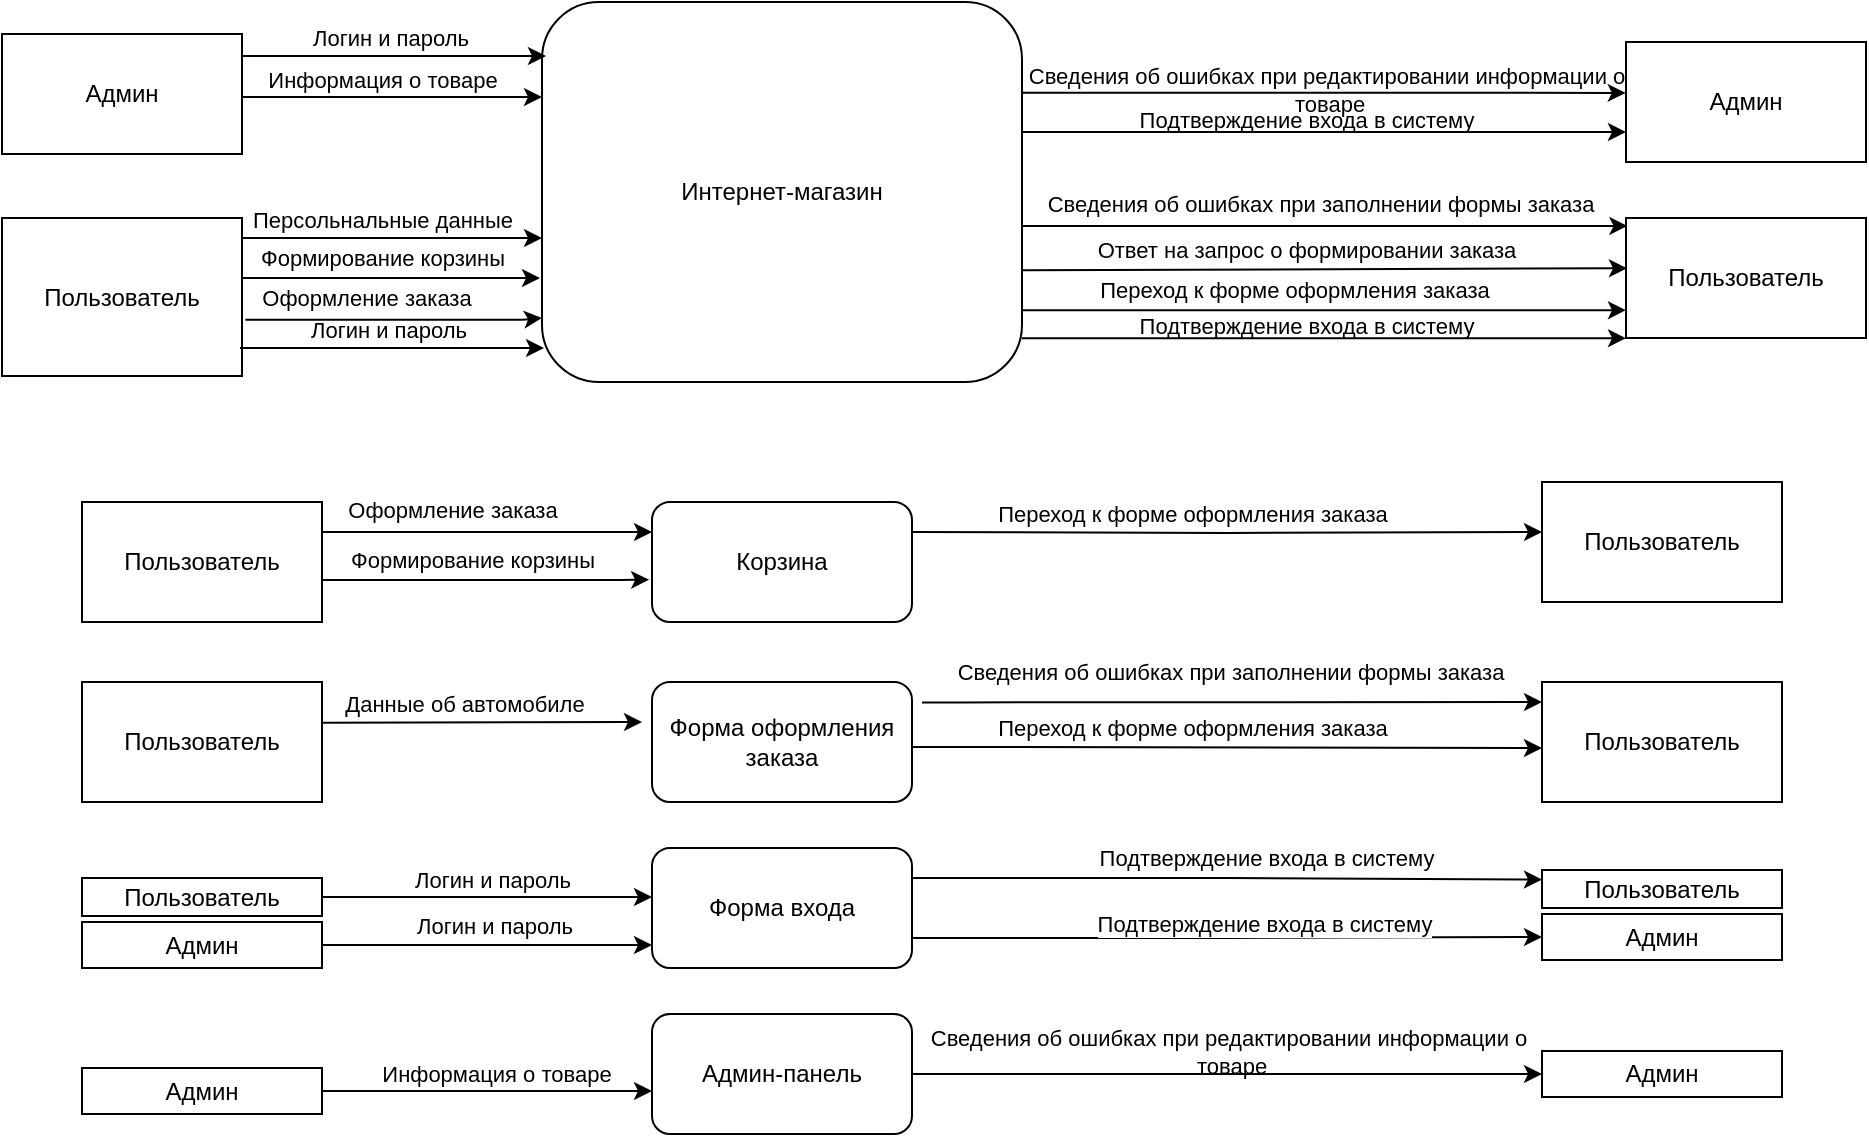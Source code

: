 <mxfile version="20.7.4" type="device"><diagram id="ltu-OR6WZxgjtwTo5j4a" name="Страница 1"><mxGraphModel dx="1020" dy="496" grid="0" gridSize="10" guides="1" tooltips="1" connect="1" arrows="1" fold="1" page="0" pageScale="1" pageWidth="900" pageHeight="1600" math="0" shadow="0"><root><mxCell id="0"/><mxCell id="1" parent="0"/><mxCell id="dcNZrTth9Fc_HtsPQmCu-11" style="edgeStyle=orthogonalEdgeStyle;rounded=0;orthogonalLoop=1;jettySize=auto;html=1;" parent="1" target="dcNZrTth9Fc_HtsPQmCu-3" edge="1"><mxGeometry relative="1" as="geometry"><Array as="points"><mxPoint x="779" y="314"/><mxPoint x="779" y="314"/></Array><mxPoint x="550" y="314.08" as="sourcePoint"/></mxGeometry></mxCell><mxCell id="dcNZrTth9Fc_HtsPQmCu-16" value="Переход к форме оформления заказа" style="edgeLabel;html=1;align=center;verticalAlign=middle;resizable=0;points=[];" parent="dcNZrTth9Fc_HtsPQmCu-11" vertex="1" connectable="0"><mxGeometry x="-0.341" y="-3" relative="1" as="geometry"><mxPoint x="36" y="-13" as="offset"/></mxGeometry></mxCell><mxCell id="dcNZrTth9Fc_HtsPQmCu-12" style="edgeStyle=orthogonalEdgeStyle;rounded=0;orthogonalLoop=1;jettySize=auto;html=1;entryX=0.006;entryY=0.066;entryDx=0;entryDy=0;entryPerimeter=0;" parent="1" target="dcNZrTth9Fc_HtsPQmCu-3" edge="1"><mxGeometry relative="1" as="geometry"><Array as="points"><mxPoint x="550" y="272"/></Array><mxPoint x="550" y="269.08" as="sourcePoint"/></mxGeometry></mxCell><mxCell id="dcNZrTth9Fc_HtsPQmCu-14" value="Сведения об ошибках при заполнении формы заказа" style="edgeLabel;html=1;align=center;verticalAlign=middle;resizable=0;points=[];" parent="dcNZrTth9Fc_HtsPQmCu-12" vertex="1" connectable="0"><mxGeometry x="-0.132" y="1" relative="1" as="geometry"><mxPoint x="19" y="-10" as="offset"/></mxGeometry></mxCell><mxCell id="dcNZrTth9Fc_HtsPQmCu-13" style="edgeStyle=orthogonalEdgeStyle;rounded=0;orthogonalLoop=1;jettySize=auto;html=1;entryX=0.004;entryY=0.419;entryDx=0;entryDy=0;entryPerimeter=0;" parent="1" target="dcNZrTth9Fc_HtsPQmCu-3" edge="1"><mxGeometry relative="1" as="geometry"><Array as="points"><mxPoint x="550" y="293"/></Array><mxPoint x="550" y="294.08" as="sourcePoint"/></mxGeometry></mxCell><mxCell id="dcNZrTth9Fc_HtsPQmCu-15" value="Ответ на запрос о формировании заказа" style="edgeLabel;html=1;align=center;verticalAlign=middle;resizable=0;points=[];" parent="dcNZrTth9Fc_HtsPQmCu-13" vertex="1" connectable="0"><mxGeometry x="-0.061" relative="1" as="geometry"><mxPoint y="-10" as="offset"/></mxGeometry></mxCell><mxCell id="1BnQOXNKg-zvrmYXbWw7-11" style="edgeStyle=orthogonalEdgeStyle;rounded=0;orthogonalLoop=1;jettySize=auto;html=1;exitX=1;exitY=0.25;exitDx=0;exitDy=0;entryX=-0.001;entryY=0.424;entryDx=0;entryDy=0;labelBackgroundColor=none;entryPerimeter=0;" parent="1" source="dcNZrTth9Fc_HtsPQmCu-1" target="1BnQOXNKg-zvrmYXbWw7-10" edge="1"><mxGeometry relative="1" as="geometry"><Array as="points"><mxPoint x="550" y="205"/></Array></mxGeometry></mxCell><mxCell id="1BnQOXNKg-zvrmYXbWw7-12" value="Сведения об ошибках при редактировании информации о&lt;br&gt;&amp;nbsp;товаре" style="edgeLabel;html=1;align=center;verticalAlign=middle;resizable=0;points=[];labelBackgroundColor=none;" parent="1BnQOXNKg-zvrmYXbWw7-11" vertex="1" connectable="0"><mxGeometry x="0.211" y="2" relative="1" as="geometry"><mxPoint x="-30" as="offset"/></mxGeometry></mxCell><mxCell id="1BnQOXNKg-zvrmYXbWw7-13" style="edgeStyle=orthogonalEdgeStyle;rounded=0;orthogonalLoop=1;jettySize=auto;html=1;entryX=0;entryY=0.75;entryDx=0;entryDy=0;labelBackgroundColor=none;" parent="1" source="dcNZrTth9Fc_HtsPQmCu-1" target="1BnQOXNKg-zvrmYXbWw7-10" edge="1"><mxGeometry relative="1" as="geometry"><Array as="points"><mxPoint x="627" y="225"/><mxPoint x="627" y="225"/></Array></mxGeometry></mxCell><mxCell id="1BnQOXNKg-zvrmYXbWw7-14" value="Подтверждение входа в систему" style="edgeLabel;html=1;align=center;verticalAlign=middle;resizable=0;points=[];labelBackgroundColor=none;" parent="1BnQOXNKg-zvrmYXbWw7-13" vertex="1" connectable="0"><mxGeometry x="-0.331" relative="1" as="geometry"><mxPoint x="41" y="-6" as="offset"/></mxGeometry></mxCell><mxCell id="dcNZrTth9Fc_HtsPQmCu-1" value="Интернет-магазин" style="rounded=1;whiteSpace=wrap;html=1;" parent="1" vertex="1"><mxGeometry x="310" y="160" width="240" height="190" as="geometry"/></mxCell><mxCell id="dcNZrTth9Fc_HtsPQmCu-7" style="edgeStyle=orthogonalEdgeStyle;rounded=0;orthogonalLoop=1;jettySize=auto;html=1;entryX=0;entryY=0.579;entryDx=0;entryDy=0;entryPerimeter=0;" parent="1" edge="1"><mxGeometry relative="1" as="geometry"><mxPoint x="161.68" y="318.87" as="sourcePoint"/><mxPoint x="310" y="318.01" as="targetPoint"/><Array as="points"><mxPoint x="300" y="319"/></Array></mxGeometry></mxCell><mxCell id="dcNZrTth9Fc_HtsPQmCu-10" value="Оформление заказа" style="edgeLabel;html=1;align=center;verticalAlign=middle;resizable=0;points=[];" parent="dcNZrTth9Fc_HtsPQmCu-7" vertex="1" connectable="0"><mxGeometry x="-0.191" y="-2" relative="1" as="geometry"><mxPoint y="-13" as="offset"/></mxGeometry></mxCell><mxCell id="dcNZrTth9Fc_HtsPQmCu-8" style="edgeStyle=orthogonalEdgeStyle;rounded=0;orthogonalLoop=1;jettySize=auto;html=1;" parent="1" source="dcNZrTth9Fc_HtsPQmCu-2" edge="1"><mxGeometry relative="1" as="geometry"><mxPoint x="309" y="298" as="targetPoint"/><Array as="points"><mxPoint x="309" y="298"/></Array></mxGeometry></mxCell><mxCell id="dcNZrTth9Fc_HtsPQmCu-9" value="Формирование корзины" style="edgeLabel;html=1;align=center;verticalAlign=middle;resizable=0;points=[];" parent="dcNZrTth9Fc_HtsPQmCu-8" vertex="1" connectable="0"><mxGeometry x="-0.25" y="-1" relative="1" as="geometry"><mxPoint x="14" y="-11" as="offset"/></mxGeometry></mxCell><mxCell id="dcNZrTth9Fc_HtsPQmCu-2" value="Пользователь" style="rounded=0;whiteSpace=wrap;html=1;" parent="1" vertex="1"><mxGeometry x="40" y="268" width="120" height="79" as="geometry"/></mxCell><mxCell id="dcNZrTth9Fc_HtsPQmCu-3" value="Пользователь" style="rounded=0;whiteSpace=wrap;html=1;" parent="1" vertex="1"><mxGeometry x="852" y="268" width="120" height="60" as="geometry"/></mxCell><mxCell id="dcNZrTth9Fc_HtsPQmCu-5" value="" style="endArrow=classic;html=1;rounded=0;exitX=1.017;exitY=0.373;exitDx=0;exitDy=0;exitPerimeter=0;" parent="1" edge="1"><mxGeometry width="50" height="50" relative="1" as="geometry"><mxPoint x="200.0" y="520.38" as="sourcePoint"/><mxPoint x="360" y="520" as="targetPoint"/></mxGeometry></mxCell><mxCell id="dcNZrTth9Fc_HtsPQmCu-6" value="Данные об автомобиле" style="edgeLabel;html=1;align=center;verticalAlign=middle;resizable=0;points=[];" parent="dcNZrTth9Fc_HtsPQmCu-5" vertex="1" connectable="0"><mxGeometry x="0.426" y="-1" relative="1" as="geometry"><mxPoint x="-43" y="-10" as="offset"/></mxGeometry></mxCell><mxCell id="dcNZrTth9Fc_HtsPQmCu-17" value="Корзина" style="rounded=1;whiteSpace=wrap;html=1;" parent="1" vertex="1"><mxGeometry x="365" y="410" width="130" height="60" as="geometry"/></mxCell><mxCell id="dcNZrTth9Fc_HtsPQmCu-18" value="Форма оформления заказа" style="rounded=1;whiteSpace=wrap;html=1;" parent="1" vertex="1"><mxGeometry x="365" y="500" width="130" height="60" as="geometry"/></mxCell><mxCell id="dcNZrTth9Fc_HtsPQmCu-19" value="Пользователь" style="rounded=0;whiteSpace=wrap;html=1;" parent="1" vertex="1"><mxGeometry x="80" y="410" width="120" height="60" as="geometry"/></mxCell><mxCell id="dcNZrTth9Fc_HtsPQmCu-20" value="Пользователь" style="rounded=0;whiteSpace=wrap;html=1;" parent="1" vertex="1"><mxGeometry x="80" y="500" width="120" height="60" as="geometry"/></mxCell><mxCell id="dcNZrTth9Fc_HtsPQmCu-21" value="Пользователь" style="rounded=0;whiteSpace=wrap;html=1;" parent="1" vertex="1"><mxGeometry x="810" y="400" width="120" height="60" as="geometry"/></mxCell><mxCell id="dcNZrTth9Fc_HtsPQmCu-22" value="Пользователь" style="rounded=0;whiteSpace=wrap;html=1;" parent="1" vertex="1"><mxGeometry x="810" y="500" width="120" height="60" as="geometry"/></mxCell><mxCell id="dcNZrTth9Fc_HtsPQmCu-23" value="" style="endArrow=classic;html=1;rounded=0;" parent="1" edge="1"><mxGeometry width="50" height="50" relative="1" as="geometry"><mxPoint x="160" y="278" as="sourcePoint"/><mxPoint x="310" y="278" as="targetPoint"/></mxGeometry></mxCell><mxCell id="dcNZrTth9Fc_HtsPQmCu-24" value="Персольнальные данные" style="edgeLabel;html=1;align=center;verticalAlign=middle;resizable=0;points=[];" parent="dcNZrTth9Fc_HtsPQmCu-23" vertex="1" connectable="0"><mxGeometry x="0.426" y="-1" relative="1" as="geometry"><mxPoint x="-37" y="-10" as="offset"/></mxGeometry></mxCell><mxCell id="dcNZrTth9Fc_HtsPQmCu-25" style="edgeStyle=orthogonalEdgeStyle;rounded=0;orthogonalLoop=1;jettySize=auto;html=1;entryX=-0.011;entryY=0.647;entryDx=0;entryDy=0;entryPerimeter=0;" parent="1" target="dcNZrTth9Fc_HtsPQmCu-17" edge="1"><mxGeometry relative="1" as="geometry"><mxPoint x="200" y="450" as="sourcePoint"/><mxPoint x="349" y="450" as="targetPoint"/><Array as="points"><mxPoint x="200" y="449"/><mxPoint x="349" y="449"/></Array></mxGeometry></mxCell><mxCell id="dcNZrTth9Fc_HtsPQmCu-26" value="Формирование корзины" style="edgeLabel;html=1;align=center;verticalAlign=middle;resizable=0;points=[];" parent="dcNZrTth9Fc_HtsPQmCu-25" vertex="1" connectable="0"><mxGeometry x="-0.25" y="-1" relative="1" as="geometry"><mxPoint x="14" y="-11" as="offset"/></mxGeometry></mxCell><mxCell id="dcNZrTth9Fc_HtsPQmCu-27" style="edgeStyle=orthogonalEdgeStyle;rounded=0;orthogonalLoop=1;jettySize=auto;html=1;entryX=0;entryY=0.25;entryDx=0;entryDy=0;" parent="1" target="dcNZrTth9Fc_HtsPQmCu-17" edge="1"><mxGeometry relative="1" as="geometry"><mxPoint x="200.0" y="420.86" as="sourcePoint"/><mxPoint x="348.32" y="420" as="targetPoint"/><Array as="points"><mxPoint x="200" y="425"/></Array></mxGeometry></mxCell><mxCell id="dcNZrTth9Fc_HtsPQmCu-28" value="Оформление заказа" style="edgeLabel;html=1;align=center;verticalAlign=middle;resizable=0;points=[];" parent="dcNZrTth9Fc_HtsPQmCu-27" vertex="1" connectable="0"><mxGeometry x="-0.191" y="-2" relative="1" as="geometry"><mxPoint y="-13" as="offset"/></mxGeometry></mxCell><mxCell id="dcNZrTth9Fc_HtsPQmCu-29" style="edgeStyle=orthogonalEdgeStyle;rounded=0;orthogonalLoop=1;jettySize=auto;html=1;entryX=0;entryY=0.417;entryDx=0;entryDy=0;entryPerimeter=0;" parent="1" target="dcNZrTth9Fc_HtsPQmCu-21" edge="1"><mxGeometry relative="1" as="geometry"><mxPoint x="495" y="425" as="sourcePoint"/><mxPoint x="800" y="420" as="targetPoint"/><Array as="points"/></mxGeometry></mxCell><mxCell id="dcNZrTth9Fc_HtsPQmCu-30" value="Переход к форме оформления заказа" style="edgeLabel;html=1;align=center;verticalAlign=middle;resizable=0;points=[];" parent="dcNZrTth9Fc_HtsPQmCu-29" vertex="1" connectable="0"><mxGeometry x="-0.341" y="-3" relative="1" as="geometry"><mxPoint x="36" y="-13" as="offset"/></mxGeometry></mxCell><mxCell id="dcNZrTth9Fc_HtsPQmCu-31" style="edgeStyle=orthogonalEdgeStyle;rounded=0;orthogonalLoop=1;jettySize=auto;html=1;entryX=0;entryY=0.08;entryDx=0;entryDy=0;entryPerimeter=0;" parent="1" edge="1"><mxGeometry relative="1" as="geometry"><mxPoint x="500" y="510.2" as="sourcePoint"/><mxPoint x="810" y="510.0" as="targetPoint"/><Array as="points"><mxPoint x="520" y="510.2"/><mxPoint x="520" y="510.2"/></Array></mxGeometry></mxCell><mxCell id="dcNZrTth9Fc_HtsPQmCu-32" value="Сведения об ошибках при заполнении формы заказа" style="edgeLabel;html=1;align=center;verticalAlign=middle;resizable=0;points=[];" parent="dcNZrTth9Fc_HtsPQmCu-31" vertex="1" connectable="0"><mxGeometry x="-0.132" y="1" relative="1" as="geometry"><mxPoint x="19" y="-14" as="offset"/></mxGeometry></mxCell><mxCell id="dcNZrTth9Fc_HtsPQmCu-33" style="edgeStyle=orthogonalEdgeStyle;rounded=0;orthogonalLoop=1;jettySize=auto;html=1;" parent="1" edge="1"><mxGeometry relative="1" as="geometry"><mxPoint x="495" y="532.5" as="sourcePoint"/><mxPoint x="810" y="533" as="targetPoint"/><Array as="points"><mxPoint x="525" y="532.5"/><mxPoint x="525" y="532.5"/></Array></mxGeometry></mxCell><mxCell id="dcNZrTth9Fc_HtsPQmCu-34" value="Переход к форме оформления заказа" style="edgeLabel;html=1;align=center;verticalAlign=middle;resizable=0;points=[];" parent="dcNZrTth9Fc_HtsPQmCu-33" vertex="1" connectable="0"><mxGeometry x="-0.341" y="-3" relative="1" as="geometry"><mxPoint x="36" y="-13" as="offset"/></mxGeometry></mxCell><mxCell id="1BnQOXNKg-zvrmYXbWw7-2" style="edgeStyle=orthogonalEdgeStyle;rounded=0;orthogonalLoop=1;jettySize=auto;html=1;" parent="1" source="1BnQOXNKg-zvrmYXbWw7-1" edge="1"><mxGeometry relative="1" as="geometry"><mxPoint x="312" y="187" as="targetPoint"/><Array as="points"><mxPoint x="312" y="187"/></Array></mxGeometry></mxCell><mxCell id="1BnQOXNKg-zvrmYXbWw7-3" value="Логин и пароль" style="edgeLabel;html=1;align=center;verticalAlign=middle;resizable=0;points=[];" parent="1BnQOXNKg-zvrmYXbWw7-2" vertex="1" connectable="0"><mxGeometry x="0.273" y="1" relative="1" as="geometry"><mxPoint x="-23" y="-8" as="offset"/></mxGeometry></mxCell><mxCell id="1BnQOXNKg-zvrmYXbWw7-4" style="edgeStyle=orthogonalEdgeStyle;rounded=0;orthogonalLoop=1;jettySize=auto;html=1;entryX=0;entryY=0.25;entryDx=0;entryDy=0;" parent="1" source="1BnQOXNKg-zvrmYXbWw7-1" target="dcNZrTth9Fc_HtsPQmCu-1" edge="1"><mxGeometry relative="1" as="geometry"><Array as="points"><mxPoint x="310" y="208"/></Array></mxGeometry></mxCell><mxCell id="1BnQOXNKg-zvrmYXbWw7-6" value="Информация о товаре" style="edgeLabel;html=1;align=center;verticalAlign=middle;resizable=0;points=[];" parent="1BnQOXNKg-zvrmYXbWw7-4" vertex="1" connectable="0"><mxGeometry x="0.217" y="-1" relative="1" as="geometry"><mxPoint x="-22" y="-10" as="offset"/></mxGeometry></mxCell><mxCell id="1BnQOXNKg-zvrmYXbWw7-1" value="Админ" style="rounded=0;whiteSpace=wrap;html=1;" parent="1" vertex="1"><mxGeometry x="40" y="176" width="120" height="60" as="geometry"/></mxCell><mxCell id="1BnQOXNKg-zvrmYXbWw7-10" value="Админ" style="rounded=0;whiteSpace=wrap;html=1;" parent="1" vertex="1"><mxGeometry x="852" y="180" width="120" height="60" as="geometry"/></mxCell><mxCell id="1BnQOXNKg-zvrmYXbWw7-15" style="edgeStyle=orthogonalEdgeStyle;rounded=0;orthogonalLoop=1;jettySize=auto;html=1;entryX=0;entryY=0.75;entryDx=0;entryDy=0;labelBackgroundColor=none;" parent="1" edge="1"><mxGeometry relative="1" as="geometry"><mxPoint x="550" y="328.08" as="sourcePoint"/><mxPoint x="852" y="328.08" as="targetPoint"/><Array as="points"><mxPoint x="627" y="328.08"/><mxPoint x="627" y="328.08"/></Array></mxGeometry></mxCell><mxCell id="1BnQOXNKg-zvrmYXbWw7-16" value="Подтверждение входа в систему" style="edgeLabel;html=1;align=center;verticalAlign=middle;resizable=0;points=[];labelBackgroundColor=none;" parent="1BnQOXNKg-zvrmYXbWw7-15" vertex="1" connectable="0"><mxGeometry x="-0.331" relative="1" as="geometry"><mxPoint x="41" y="-6" as="offset"/></mxGeometry></mxCell><mxCell id="1BnQOXNKg-zvrmYXbWw7-17" style="edgeStyle=orthogonalEdgeStyle;rounded=0;orthogonalLoop=1;jettySize=auto;html=1;" parent="1" edge="1"><mxGeometry relative="1" as="geometry"><mxPoint x="159" y="333.0" as="sourcePoint"/><mxPoint x="311" y="333.0" as="targetPoint"/><Array as="points"><mxPoint x="311" y="333"/></Array></mxGeometry></mxCell><mxCell id="1BnQOXNKg-zvrmYXbWw7-18" value="Логин и пароль" style="edgeLabel;html=1;align=center;verticalAlign=middle;resizable=0;points=[];labelBackgroundColor=none;" parent="1BnQOXNKg-zvrmYXbWw7-17" vertex="1" connectable="0"><mxGeometry x="0.273" y="1" relative="1" as="geometry"><mxPoint x="-23" y="-8" as="offset"/></mxGeometry></mxCell><mxCell id="1BnQOXNKg-zvrmYXbWw7-28" style="edgeStyle=orthogonalEdgeStyle;rounded=0;orthogonalLoop=1;jettySize=auto;html=1;exitX=1;exitY=0.25;exitDx=0;exitDy=0;entryX=0;entryY=0.25;entryDx=0;entryDy=0;labelBackgroundColor=none;" parent="1" source="1BnQOXNKg-zvrmYXbWw7-19" target="1BnQOXNKg-zvrmYXbWw7-26" edge="1"><mxGeometry relative="1" as="geometry"/></mxCell><mxCell id="1BnQOXNKg-zvrmYXbWw7-29" value="Подтверждение входа в систему" style="edgeLabel;html=1;align=center;verticalAlign=middle;resizable=0;points=[];" parent="1BnQOXNKg-zvrmYXbWw7-28" vertex="1" connectable="0"><mxGeometry x="0.226" y="1" relative="1" as="geometry"><mxPoint x="-16" y="-10" as="offset"/></mxGeometry></mxCell><mxCell id="1BnQOXNKg-zvrmYXbWw7-30" style="edgeStyle=orthogonalEdgeStyle;rounded=0;orthogonalLoop=1;jettySize=auto;html=1;exitX=1;exitY=0.75;exitDx=0;exitDy=0;entryX=0;entryY=0.5;entryDx=0;entryDy=0;labelBackgroundColor=none;" parent="1" source="1BnQOXNKg-zvrmYXbWw7-19" target="1BnQOXNKg-zvrmYXbWw7-27" edge="1"><mxGeometry relative="1" as="geometry"/></mxCell><mxCell id="1BnQOXNKg-zvrmYXbWw7-31" value="Подтверждение входа в систему" style="edgeLabel;html=1;align=center;verticalAlign=middle;resizable=0;points=[];" parent="1BnQOXNKg-zvrmYXbWw7-30" vertex="1" connectable="0"><mxGeometry x="0.621" relative="1" as="geometry"><mxPoint x="-79" y="-7" as="offset"/></mxGeometry></mxCell><mxCell id="1BnQOXNKg-zvrmYXbWw7-19" value="Форма входа" style="rounded=1;whiteSpace=wrap;html=1;" parent="1" vertex="1"><mxGeometry x="365" y="583" width="130" height="60" as="geometry"/></mxCell><mxCell id="1BnQOXNKg-zvrmYXbWw7-22" style="edgeStyle=orthogonalEdgeStyle;rounded=0;orthogonalLoop=1;jettySize=auto;html=1;labelBackgroundColor=none;" parent="1" source="1BnQOXNKg-zvrmYXbWw7-20" target="1BnQOXNKg-zvrmYXbWw7-19" edge="1"><mxGeometry relative="1" as="geometry"><Array as="points"><mxPoint x="325" y="608"/><mxPoint x="325" y="608"/></Array></mxGeometry></mxCell><mxCell id="1BnQOXNKg-zvrmYXbWw7-24" value="Логин и пароль" style="edgeLabel;html=1;align=center;verticalAlign=middle;resizable=0;points=[];" parent="1BnQOXNKg-zvrmYXbWw7-22" vertex="1" connectable="0"><mxGeometry x="0.139" y="1" relative="1" as="geometry"><mxPoint x="-9" y="-8" as="offset"/></mxGeometry></mxCell><mxCell id="1BnQOXNKg-zvrmYXbWw7-20" value="Пользователь" style="rounded=0;whiteSpace=wrap;html=1;" parent="1" vertex="1"><mxGeometry x="80" y="598" width="120" height="19" as="geometry"/></mxCell><mxCell id="1BnQOXNKg-zvrmYXbWw7-23" style="edgeStyle=orthogonalEdgeStyle;rounded=0;orthogonalLoop=1;jettySize=auto;html=1;labelBackgroundColor=none;" parent="1" source="1BnQOXNKg-zvrmYXbWw7-21" target="1BnQOXNKg-zvrmYXbWw7-19" edge="1"><mxGeometry relative="1" as="geometry"><Array as="points"><mxPoint x="324" y="632"/><mxPoint x="324" y="632"/></Array></mxGeometry></mxCell><mxCell id="1BnQOXNKg-zvrmYXbWw7-25" value="Логин и пароль" style="edgeLabel;html=1;align=center;verticalAlign=middle;resizable=0;points=[];" parent="1BnQOXNKg-zvrmYXbWw7-23" vertex="1" connectable="0"><mxGeometry x="0.665" y="1" relative="1" as="geometry"><mxPoint x="-52" y="-9" as="offset"/></mxGeometry></mxCell><mxCell id="1BnQOXNKg-zvrmYXbWw7-21" value="Админ" style="rounded=0;whiteSpace=wrap;html=1;" parent="1" vertex="1"><mxGeometry x="80" y="620" width="120" height="23" as="geometry"/></mxCell><mxCell id="1BnQOXNKg-zvrmYXbWw7-26" value="Пользователь" style="rounded=0;whiteSpace=wrap;html=1;" parent="1" vertex="1"><mxGeometry x="810" y="594" width="120" height="19" as="geometry"/></mxCell><mxCell id="1BnQOXNKg-zvrmYXbWw7-27" value="Админ" style="rounded=0;whiteSpace=wrap;html=1;" parent="1" vertex="1"><mxGeometry x="810" y="616" width="120" height="23" as="geometry"/></mxCell><mxCell id="1BnQOXNKg-zvrmYXbWw7-38" style="edgeStyle=orthogonalEdgeStyle;rounded=0;orthogonalLoop=1;jettySize=auto;html=1;entryX=0;entryY=0.5;entryDx=0;entryDy=0;labelBackgroundColor=none;" parent="1" source="1BnQOXNKg-zvrmYXbWw7-32" target="1BnQOXNKg-zvrmYXbWw7-36" edge="1"><mxGeometry relative="1" as="geometry"/></mxCell><mxCell id="1BnQOXNKg-zvrmYXbWw7-32" value="Админ-панель" style="rounded=1;whiteSpace=wrap;html=1;" parent="1" vertex="1"><mxGeometry x="365" y="666" width="130" height="60" as="geometry"/></mxCell><mxCell id="1BnQOXNKg-zvrmYXbWw7-34" style="edgeStyle=orthogonalEdgeStyle;rounded=0;orthogonalLoop=1;jettySize=auto;html=1;labelBackgroundColor=none;" parent="1" source="1BnQOXNKg-zvrmYXbWw7-33" target="1BnQOXNKg-zvrmYXbWw7-32" edge="1"><mxGeometry relative="1" as="geometry"><Array as="points"><mxPoint x="332" y="705"/><mxPoint x="332" y="705"/></Array></mxGeometry></mxCell><mxCell id="1BnQOXNKg-zvrmYXbWw7-35" value="Информация о товаре" style="edgeLabel;html=1;align=center;verticalAlign=middle;resizable=0;points=[];" parent="1BnQOXNKg-zvrmYXbWw7-34" vertex="1" connectable="0"><mxGeometry x="0.269" y="-1" relative="1" as="geometry"><mxPoint x="-18" y="-10" as="offset"/></mxGeometry></mxCell><mxCell id="1BnQOXNKg-zvrmYXbWw7-33" value="Админ" style="rounded=0;whiteSpace=wrap;html=1;" parent="1" vertex="1"><mxGeometry x="80" y="693" width="120" height="23" as="geometry"/></mxCell><mxCell id="1BnQOXNKg-zvrmYXbWw7-36" value="Админ" style="rounded=0;whiteSpace=wrap;html=1;" parent="1" vertex="1"><mxGeometry x="810" y="684.5" width="120" height="23" as="geometry"/></mxCell><mxCell id="1BnQOXNKg-zvrmYXbWw7-37" value="Сведения об ошибках при редактировании информации о&lt;br&gt;&amp;nbsp;товаре" style="edgeLabel;html=1;align=center;verticalAlign=middle;resizable=0;points=[];labelBackgroundColor=none;" parent="1" vertex="1" connectable="0"><mxGeometry x="652.999" y="684.496" as="geometry"/></mxCell></root></mxGraphModel></diagram></mxfile>